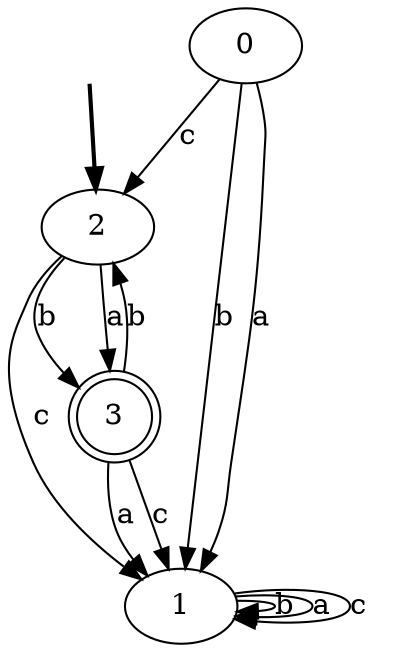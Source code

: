 digraph {
	fake [style=invisible]
	0
	1
	2 [root=true]
	3 [shape=doublecircle]
	fake -> 2 [style=bold]
	0 -> 1 [label=b]
	0 -> 1 [label=a]
	0 -> 2 [label=c]
	1 -> 1 [label=b]
	1 -> 1 [label=a]
	1 -> 1 [label=c]
	2 -> 3 [label=b]
	2 -> 3 [label=a]
	2 -> 1 [label=c]
	3 -> 2 [label=b]
	3 -> 1 [label=a]
	3 -> 1 [label=c]
}
